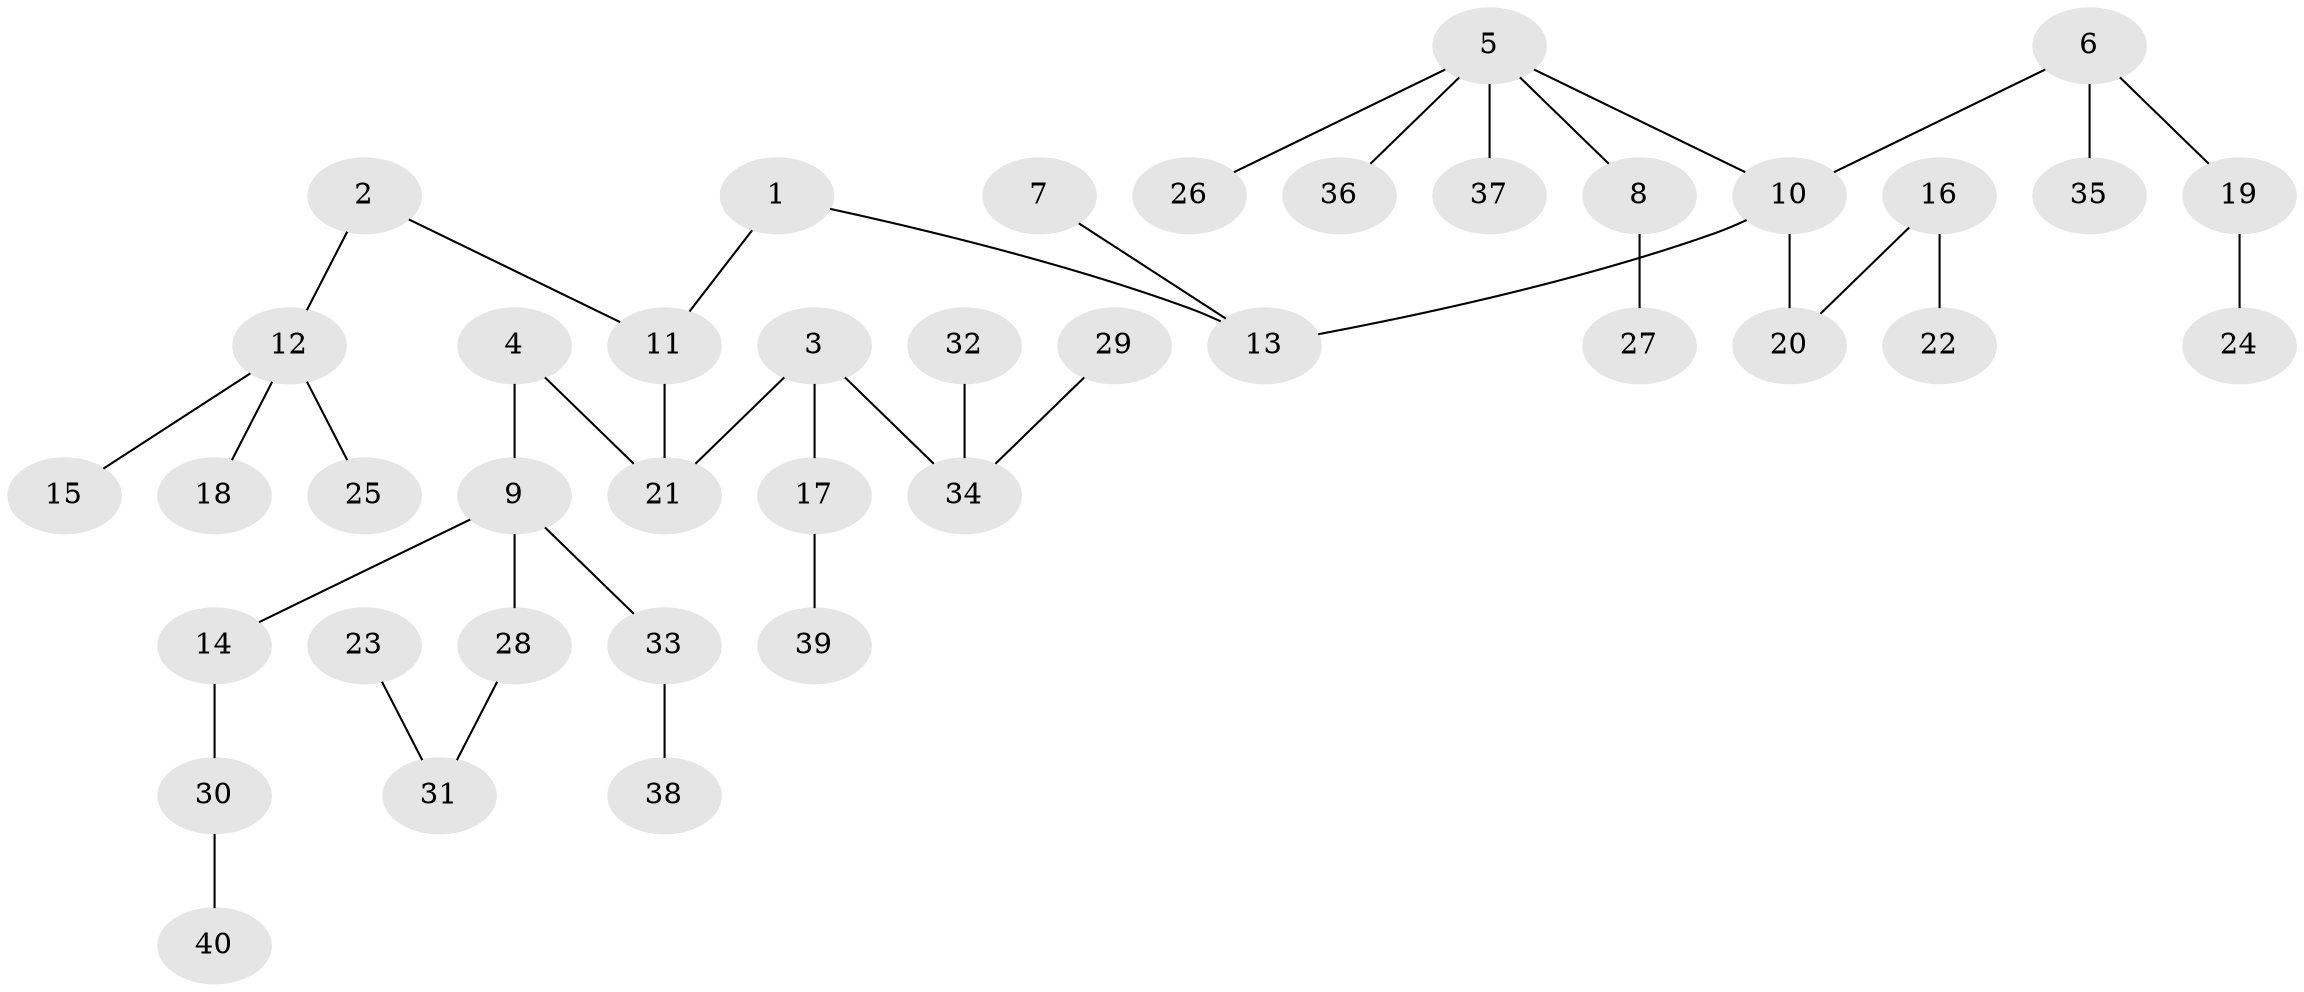 // original degree distribution, {4: 0.07692307692307693, 5: 0.06153846153846154, 2: 0.27692307692307694, 3: 0.1076923076923077, 1: 0.47692307692307695}
// Generated by graph-tools (version 1.1) at 2025/37/03/04/25 23:37:23]
// undirected, 40 vertices, 39 edges
graph export_dot {
  node [color=gray90,style=filled];
  1;
  2;
  3;
  4;
  5;
  6;
  7;
  8;
  9;
  10;
  11;
  12;
  13;
  14;
  15;
  16;
  17;
  18;
  19;
  20;
  21;
  22;
  23;
  24;
  25;
  26;
  27;
  28;
  29;
  30;
  31;
  32;
  33;
  34;
  35;
  36;
  37;
  38;
  39;
  40;
  1 -- 11 [weight=1.0];
  1 -- 13 [weight=1.0];
  2 -- 11 [weight=1.0];
  2 -- 12 [weight=1.0];
  3 -- 17 [weight=1.0];
  3 -- 21 [weight=1.0];
  3 -- 34 [weight=1.0];
  4 -- 9 [weight=1.0];
  4 -- 21 [weight=1.0];
  5 -- 8 [weight=1.0];
  5 -- 10 [weight=1.0];
  5 -- 26 [weight=1.0];
  5 -- 36 [weight=1.0];
  5 -- 37 [weight=1.0];
  6 -- 10 [weight=1.0];
  6 -- 19 [weight=1.0];
  6 -- 35 [weight=1.0];
  7 -- 13 [weight=1.0];
  8 -- 27 [weight=1.0];
  9 -- 14 [weight=1.0];
  9 -- 28 [weight=1.0];
  9 -- 33 [weight=1.0];
  10 -- 13 [weight=1.0];
  10 -- 20 [weight=1.0];
  11 -- 21 [weight=1.0];
  12 -- 15 [weight=1.0];
  12 -- 18 [weight=1.0];
  12 -- 25 [weight=1.0];
  14 -- 30 [weight=1.0];
  16 -- 20 [weight=1.0];
  16 -- 22 [weight=1.0];
  17 -- 39 [weight=1.0];
  19 -- 24 [weight=1.0];
  23 -- 31 [weight=1.0];
  28 -- 31 [weight=1.0];
  29 -- 34 [weight=1.0];
  30 -- 40 [weight=1.0];
  32 -- 34 [weight=1.0];
  33 -- 38 [weight=1.0];
}
